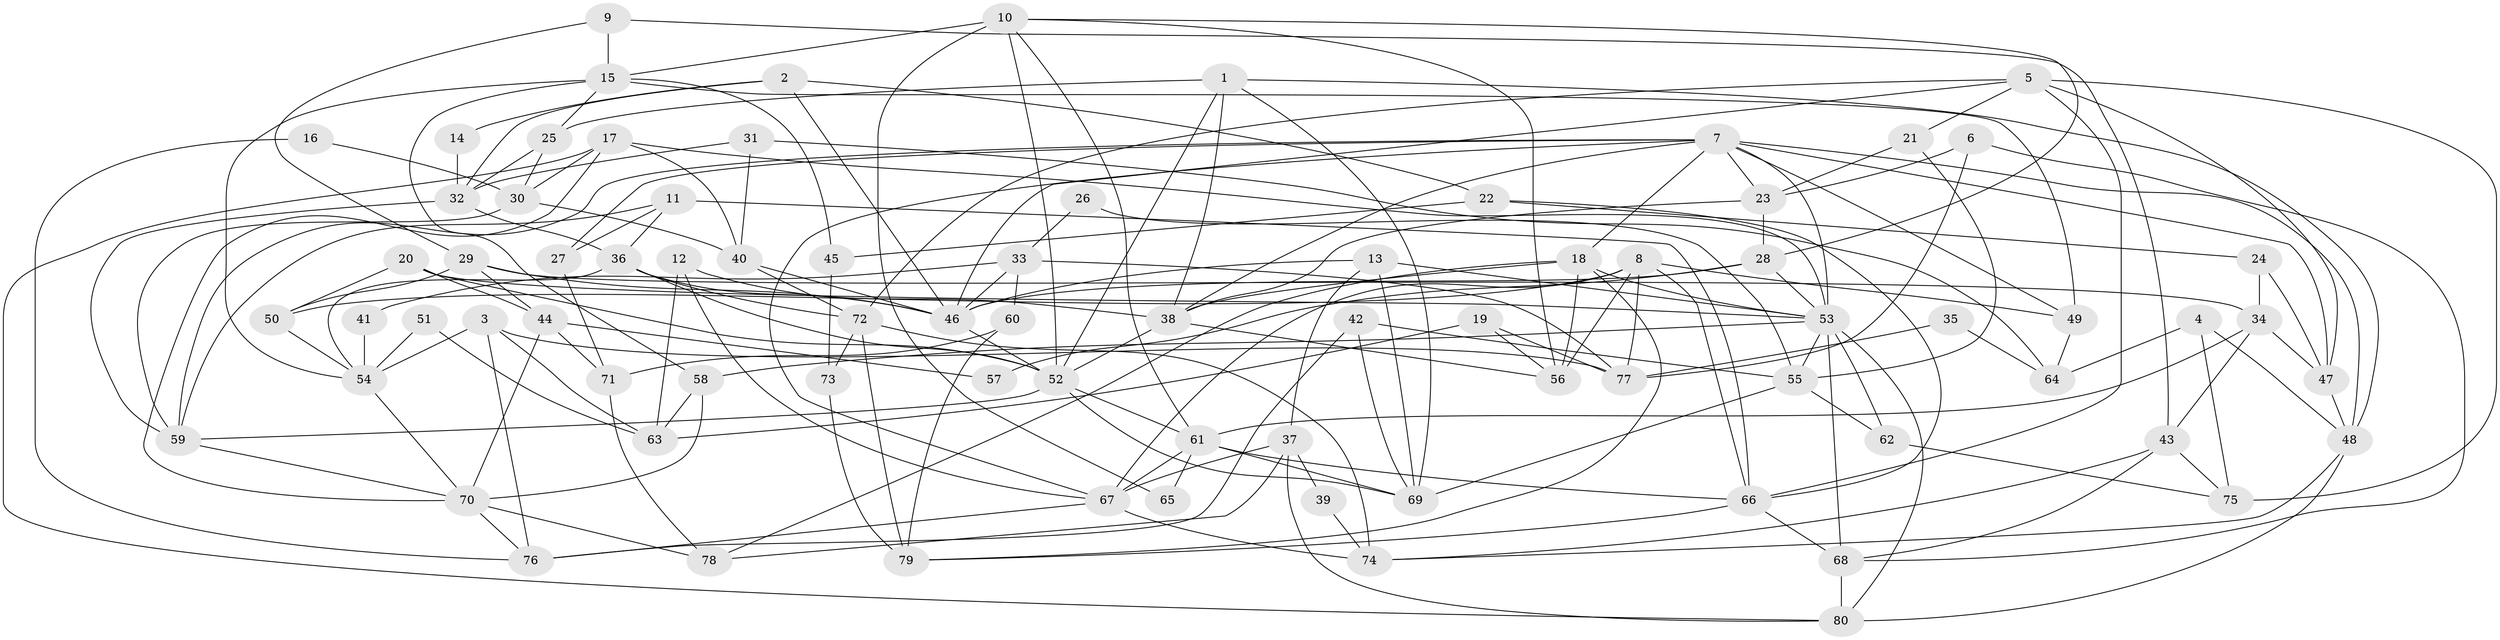 // original degree distribution, {6: 0.12280701754385964, 4: 0.21052631578947367, 8: 0.017543859649122806, 3: 0.2982456140350877, 5: 0.18421052631578946, 2: 0.14035087719298245, 7: 0.02631578947368421}
// Generated by graph-tools (version 1.1) at 2025/37/03/04/25 23:37:12]
// undirected, 80 vertices, 188 edges
graph export_dot {
  node [color=gray90,style=filled];
  1;
  2;
  3;
  4;
  5;
  6;
  7;
  8;
  9;
  10;
  11;
  12;
  13;
  14;
  15;
  16;
  17;
  18;
  19;
  20;
  21;
  22;
  23;
  24;
  25;
  26;
  27;
  28;
  29;
  30;
  31;
  32;
  33;
  34;
  35;
  36;
  37;
  38;
  39;
  40;
  41;
  42;
  43;
  44;
  45;
  46;
  47;
  48;
  49;
  50;
  51;
  52;
  53;
  54;
  55;
  56;
  57;
  58;
  59;
  60;
  61;
  62;
  63;
  64;
  65;
  66;
  67;
  68;
  69;
  70;
  71;
  72;
  73;
  74;
  75;
  76;
  77;
  78;
  79;
  80;
  1 -- 25 [weight=1.0];
  1 -- 38 [weight=1.0];
  1 -- 48 [weight=1.0];
  1 -- 52 [weight=1.0];
  1 -- 69 [weight=1.0];
  2 -- 14 [weight=1.0];
  2 -- 22 [weight=1.0];
  2 -- 32 [weight=1.0];
  2 -- 46 [weight=1.0];
  3 -- 54 [weight=1.0];
  3 -- 63 [weight=1.0];
  3 -- 76 [weight=1.0];
  3 -- 77 [weight=1.0];
  4 -- 48 [weight=1.0];
  4 -- 64 [weight=1.0];
  4 -- 75 [weight=1.0];
  5 -- 21 [weight=1.0];
  5 -- 46 [weight=1.0];
  5 -- 47 [weight=1.0];
  5 -- 66 [weight=1.0];
  5 -- 72 [weight=1.0];
  5 -- 75 [weight=1.0];
  6 -- 23 [weight=1.0];
  6 -- 68 [weight=1.0];
  6 -- 77 [weight=1.0];
  7 -- 18 [weight=1.0];
  7 -- 23 [weight=1.0];
  7 -- 27 [weight=1.0];
  7 -- 38 [weight=1.0];
  7 -- 47 [weight=1.0];
  7 -- 48 [weight=1.0];
  7 -- 49 [weight=1.0];
  7 -- 53 [weight=1.0];
  7 -- 59 [weight=1.0];
  7 -- 67 [weight=1.0];
  8 -- 49 [weight=1.0];
  8 -- 50 [weight=1.0];
  8 -- 56 [weight=1.0];
  8 -- 66 [weight=1.0];
  8 -- 67 [weight=1.0];
  8 -- 77 [weight=1.0];
  9 -- 15 [weight=1.0];
  9 -- 29 [weight=1.0];
  9 -- 43 [weight=1.0];
  10 -- 15 [weight=1.0];
  10 -- 28 [weight=1.0];
  10 -- 52 [weight=2.0];
  10 -- 56 [weight=1.0];
  10 -- 61 [weight=1.0];
  10 -- 65 [weight=1.0];
  11 -- 27 [weight=1.0];
  11 -- 36 [weight=1.0];
  11 -- 59 [weight=1.0];
  11 -- 66 [weight=1.0];
  12 -- 38 [weight=1.0];
  12 -- 63 [weight=1.0];
  12 -- 67 [weight=1.0];
  13 -- 37 [weight=1.0];
  13 -- 46 [weight=1.0];
  13 -- 53 [weight=1.0];
  13 -- 69 [weight=1.0];
  14 -- 32 [weight=1.0];
  15 -- 25 [weight=1.0];
  15 -- 45 [weight=1.0];
  15 -- 49 [weight=1.0];
  15 -- 54 [weight=1.0];
  15 -- 58 [weight=1.0];
  16 -- 30 [weight=1.0];
  16 -- 76 [weight=1.0];
  17 -- 30 [weight=1.0];
  17 -- 40 [weight=1.0];
  17 -- 53 [weight=1.0];
  17 -- 70 [weight=1.0];
  17 -- 80 [weight=1.0];
  18 -- 38 [weight=1.0];
  18 -- 53 [weight=1.0];
  18 -- 56 [weight=1.0];
  18 -- 78 [weight=1.0];
  18 -- 79 [weight=1.0];
  19 -- 56 [weight=1.0];
  19 -- 63 [weight=1.0];
  19 -- 77 [weight=1.0];
  20 -- 44 [weight=1.0];
  20 -- 50 [weight=1.0];
  20 -- 52 [weight=1.0];
  20 -- 53 [weight=1.0];
  21 -- 23 [weight=1.0];
  21 -- 55 [weight=1.0];
  22 -- 24 [weight=1.0];
  22 -- 45 [weight=1.0];
  22 -- 66 [weight=1.0];
  23 -- 28 [weight=1.0];
  23 -- 38 [weight=1.0];
  24 -- 34 [weight=1.0];
  24 -- 47 [weight=1.0];
  25 -- 30 [weight=1.0];
  25 -- 32 [weight=1.0];
  26 -- 33 [weight=1.0];
  26 -- 55 [weight=1.0];
  27 -- 71 [weight=1.0];
  28 -- 46 [weight=1.0];
  28 -- 53 [weight=1.0];
  28 -- 57 [weight=1.0];
  29 -- 34 [weight=1.0];
  29 -- 44 [weight=1.0];
  29 -- 46 [weight=1.0];
  29 -- 50 [weight=1.0];
  30 -- 40 [weight=1.0];
  30 -- 59 [weight=1.0];
  31 -- 32 [weight=1.0];
  31 -- 40 [weight=1.0];
  31 -- 64 [weight=1.0];
  32 -- 36 [weight=1.0];
  32 -- 59 [weight=1.0];
  33 -- 41 [weight=1.0];
  33 -- 46 [weight=1.0];
  33 -- 60 [weight=1.0];
  33 -- 77 [weight=1.0];
  34 -- 43 [weight=1.0];
  34 -- 47 [weight=1.0];
  34 -- 61 [weight=1.0];
  35 -- 64 [weight=1.0];
  35 -- 77 [weight=1.0];
  36 -- 46 [weight=1.0];
  36 -- 52 [weight=1.0];
  36 -- 54 [weight=1.0];
  36 -- 72 [weight=1.0];
  37 -- 39 [weight=1.0];
  37 -- 67 [weight=1.0];
  37 -- 78 [weight=1.0];
  37 -- 80 [weight=1.0];
  38 -- 52 [weight=1.0];
  38 -- 56 [weight=1.0];
  39 -- 74 [weight=1.0];
  40 -- 46 [weight=1.0];
  40 -- 72 [weight=1.0];
  41 -- 54 [weight=1.0];
  42 -- 55 [weight=1.0];
  42 -- 69 [weight=1.0];
  42 -- 76 [weight=1.0];
  43 -- 68 [weight=1.0];
  43 -- 74 [weight=1.0];
  43 -- 75 [weight=1.0];
  44 -- 57 [weight=1.0];
  44 -- 70 [weight=2.0];
  44 -- 71 [weight=1.0];
  45 -- 73 [weight=1.0];
  46 -- 52 [weight=2.0];
  47 -- 48 [weight=1.0];
  48 -- 74 [weight=1.0];
  48 -- 80 [weight=1.0];
  49 -- 64 [weight=1.0];
  50 -- 54 [weight=1.0];
  51 -- 54 [weight=1.0];
  51 -- 63 [weight=1.0];
  52 -- 59 [weight=1.0];
  52 -- 61 [weight=1.0];
  52 -- 69 [weight=1.0];
  53 -- 55 [weight=1.0];
  53 -- 58 [weight=1.0];
  53 -- 62 [weight=1.0];
  53 -- 68 [weight=2.0];
  53 -- 80 [weight=1.0];
  54 -- 70 [weight=1.0];
  55 -- 62 [weight=1.0];
  55 -- 69 [weight=1.0];
  58 -- 63 [weight=1.0];
  58 -- 70 [weight=1.0];
  59 -- 70 [weight=1.0];
  60 -- 71 [weight=1.0];
  60 -- 79 [weight=1.0];
  61 -- 65 [weight=1.0];
  61 -- 66 [weight=1.0];
  61 -- 67 [weight=1.0];
  61 -- 69 [weight=1.0];
  62 -- 75 [weight=1.0];
  66 -- 68 [weight=1.0];
  66 -- 79 [weight=1.0];
  67 -- 74 [weight=1.0];
  67 -- 76 [weight=1.0];
  68 -- 80 [weight=1.0];
  70 -- 76 [weight=1.0];
  70 -- 78 [weight=1.0];
  71 -- 78 [weight=1.0];
  72 -- 73 [weight=1.0];
  72 -- 74 [weight=1.0];
  72 -- 79 [weight=1.0];
  73 -- 79 [weight=1.0];
}
